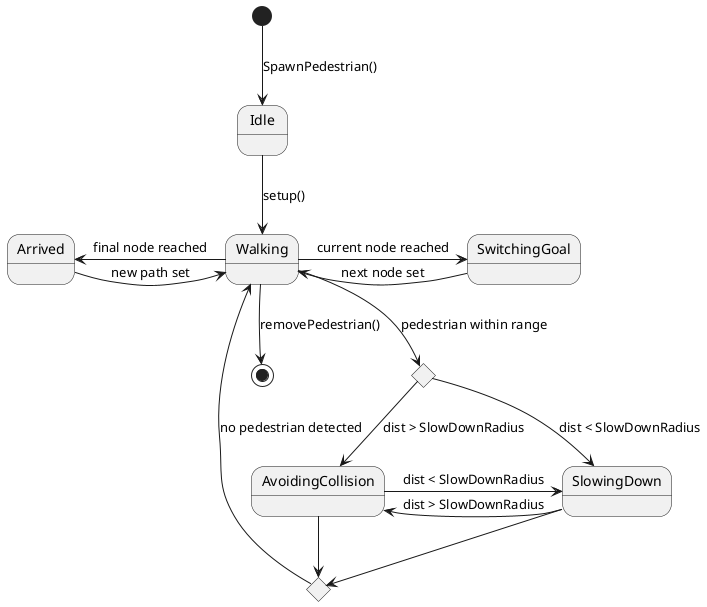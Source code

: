 ﻿@startuml
'https://plantuml.com/state-diagram

[*] --> Idle : SpawnPedestrian()
Idle --> Walking : setup()

Walking -> SwitchingGoal : current node reached
SwitchingGoal -> Walking : next node set
Arrived <- Walking : final node reached
Arrived -> Walking : new path set

Walking --> [*] : removePedestrian()

state c <<choice>>
state d <<choice>>

Walking --> c : pedestrian within range
c --> AvoidingCollision : dist > SlowDownRadius
c --> SlowingDown : dist < SlowDownRadius

AvoidingCollision -> SlowingDown : dist < SlowDownRadius
SlowingDown -> AvoidingCollision : dist > SlowDownRadius

AvoidingCollision --> d
SlowingDown --> d
Walking <-- d : no pedestrian detected



@enduml